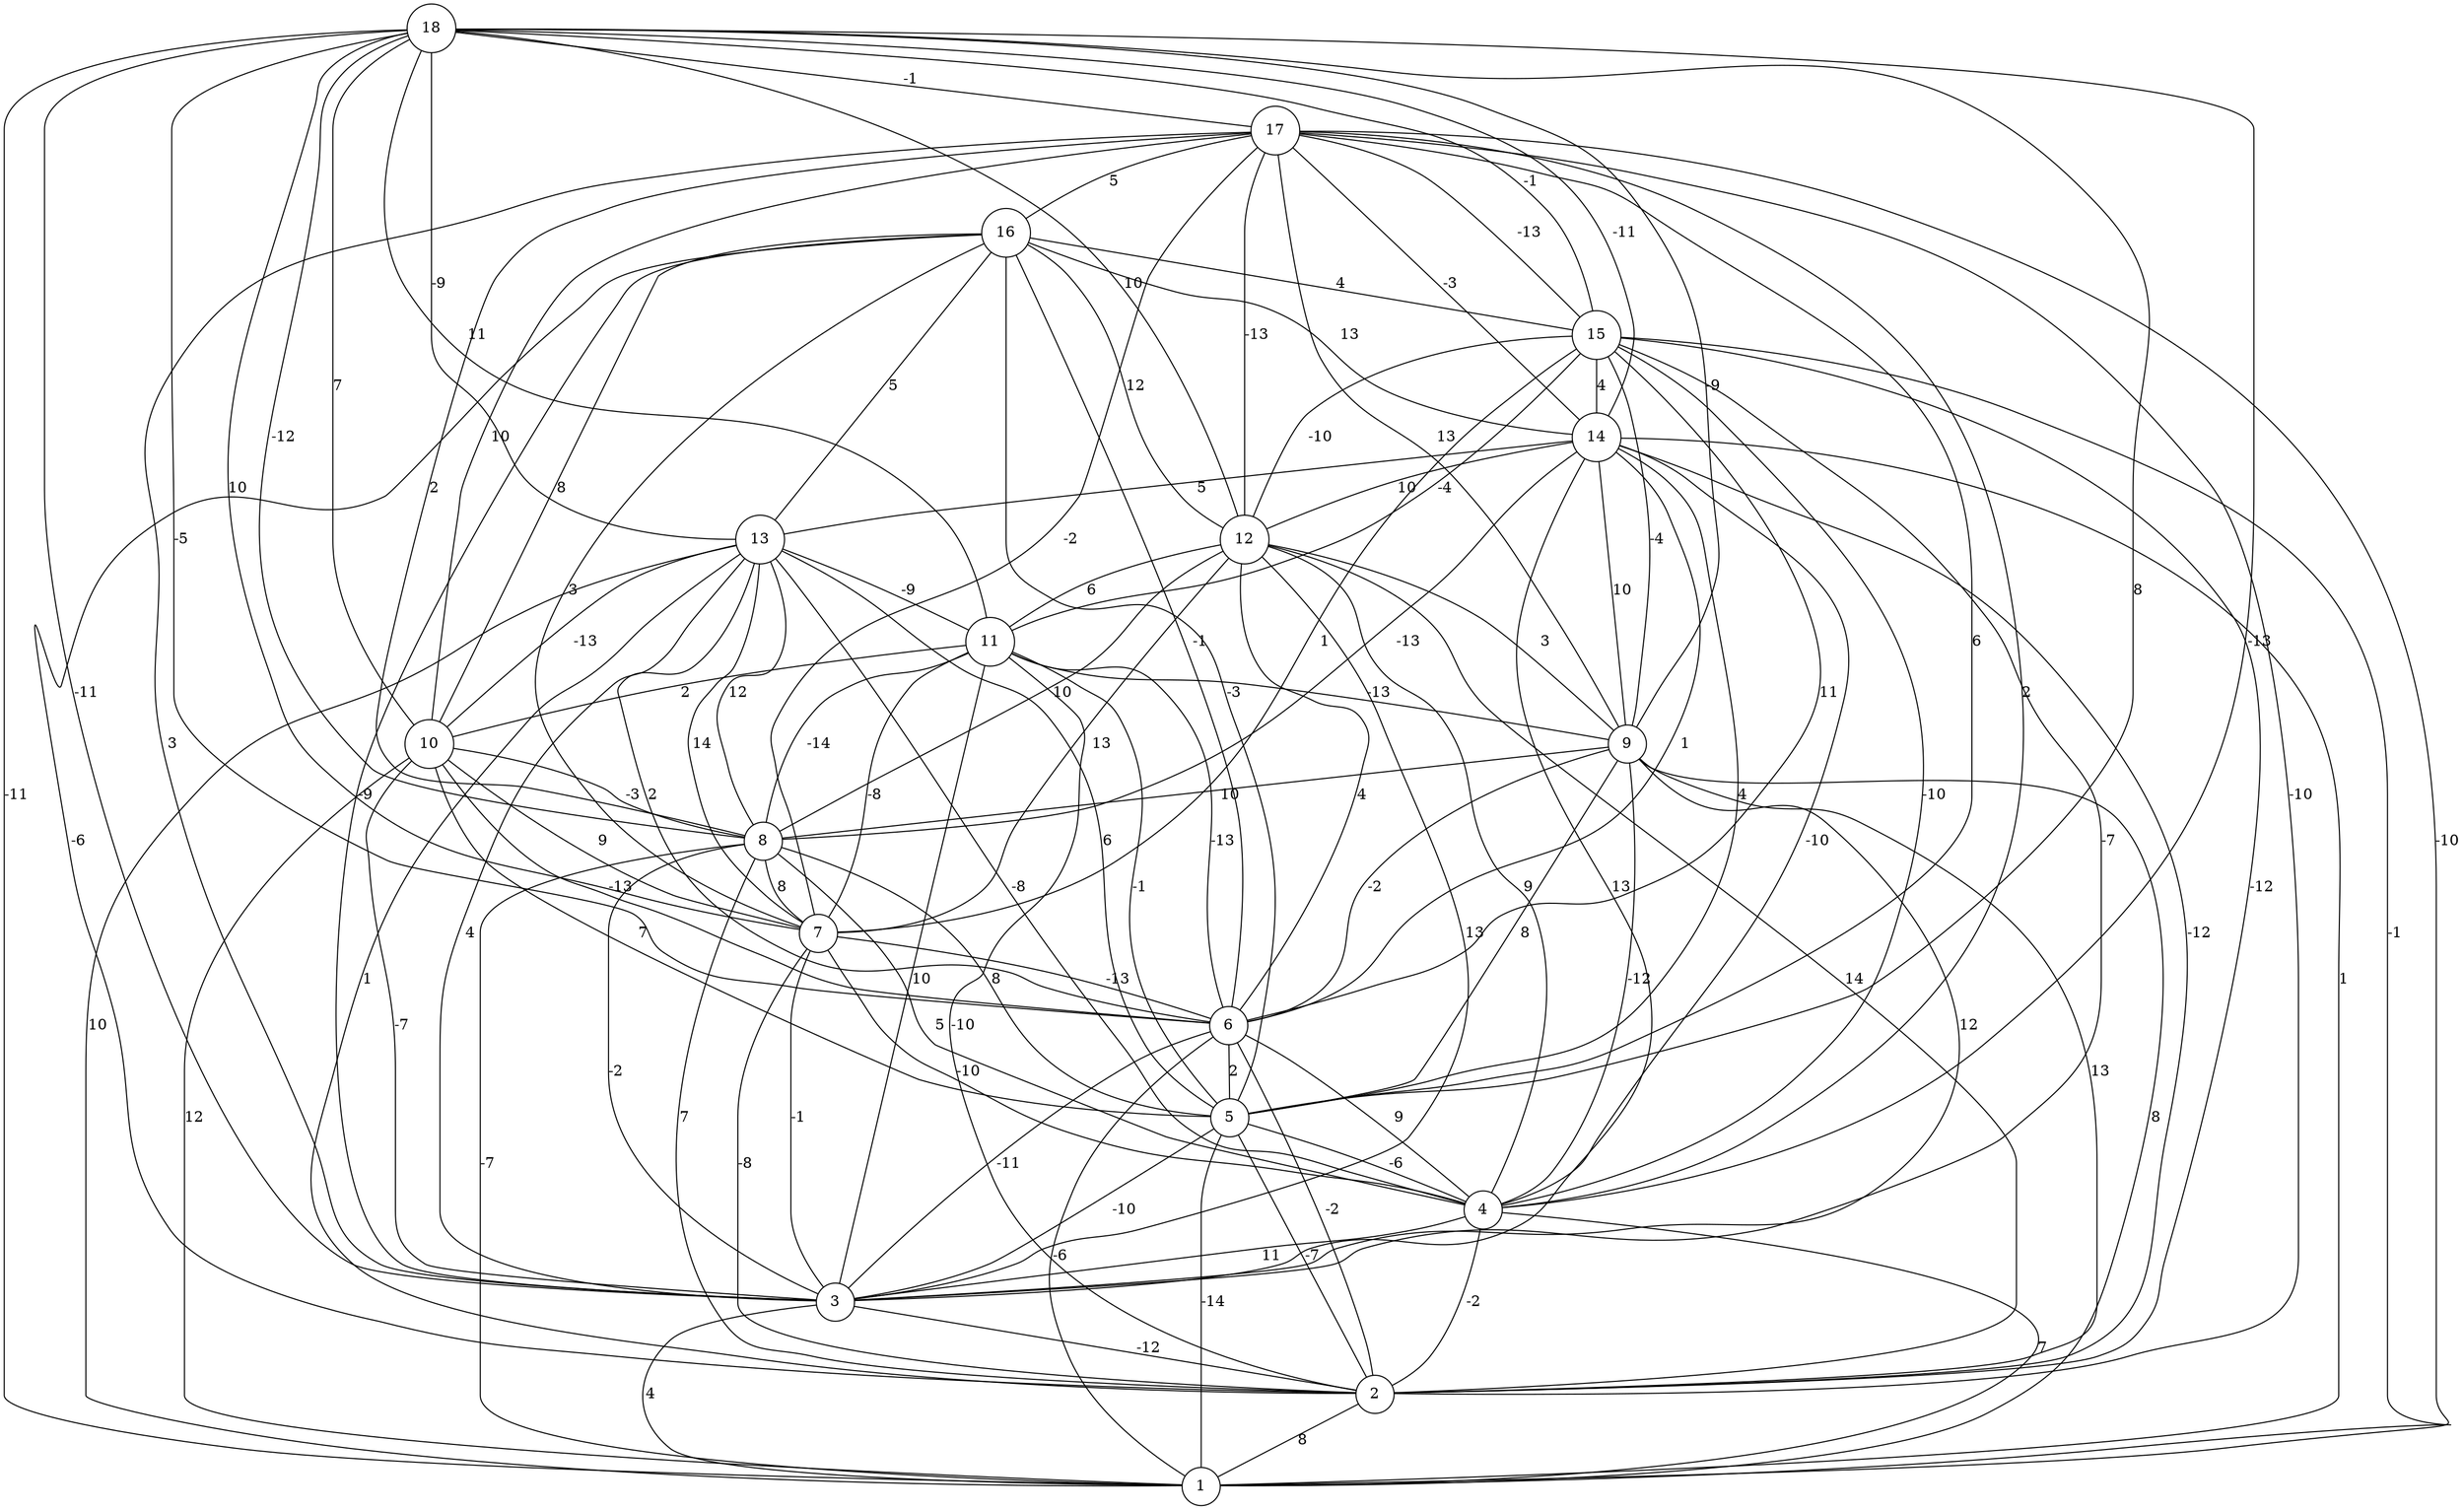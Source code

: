 graph { 
	 fontname="Helvetica,Arial,sans-serif" 
	 node [shape = circle]; 
	 18 -- 1 [label = "-11"];
	 18 -- 3 [label = "-11"];
	 18 -- 4 [label = "-13"];
	 18 -- 5 [label = "8"];
	 18 -- 6 [label = "-5"];
	 18 -- 7 [label = "10"];
	 18 -- 8 [label = "-12"];
	 18 -- 9 [label = "-9"];
	 18 -- 10 [label = "7"];
	 18 -- 11 [label = "11"];
	 18 -- 12 [label = "10"];
	 18 -- 13 [label = "-9"];
	 18 -- 14 [label = "-11"];
	 18 -- 15 [label = "-1"];
	 18 -- 17 [label = "-1"];
	 17 -- 1 [label = "-10"];
	 17 -- 2 [label = "-10"];
	 17 -- 3 [label = "3"];
	 17 -- 4 [label = "2"];
	 17 -- 5 [label = "6"];
	 17 -- 7 [label = "-2"];
	 17 -- 8 [label = "2"];
	 17 -- 9 [label = "13"];
	 17 -- 10 [label = "10"];
	 17 -- 12 [label = "-13"];
	 17 -- 14 [label = "-3"];
	 17 -- 15 [label = "-13"];
	 17 -- 16 [label = "5"];
	 16 -- 2 [label = "-6"];
	 16 -- 3 [label = "-9"];
	 16 -- 5 [label = "-3"];
	 16 -- 6 [label = "-1"];
	 16 -- 7 [label = "3"];
	 16 -- 10 [label = "8"];
	 16 -- 12 [label = "12"];
	 16 -- 13 [label = "5"];
	 16 -- 14 [label = "13"];
	 16 -- 15 [label = "4"];
	 15 -- 1 [label = "-1"];
	 15 -- 2 [label = "-12"];
	 15 -- 3 [label = "-7"];
	 15 -- 4 [label = "-10"];
	 15 -- 6 [label = "11"];
	 15 -- 7 [label = "1"];
	 15 -- 9 [label = "-4"];
	 15 -- 11 [label = "-4"];
	 15 -- 12 [label = "-10"];
	 15 -- 14 [label = "4"];
	 14 -- 1 [label = "1"];
	 14 -- 2 [label = "-12"];
	 14 -- 3 [label = "13"];
	 14 -- 4 [label = "-10"];
	 14 -- 5 [label = "4"];
	 14 -- 6 [label = "1"];
	 14 -- 8 [label = "-13"];
	 14 -- 9 [label = "10"];
	 14 -- 12 [label = "10"];
	 14 -- 13 [label = "5"];
	 13 -- 1 [label = "10"];
	 13 -- 2 [label = "1"];
	 13 -- 3 [label = "4"];
	 13 -- 4 [label = "-8"];
	 13 -- 5 [label = "6"];
	 13 -- 6 [label = "2"];
	 13 -- 7 [label = "14"];
	 13 -- 8 [label = "12"];
	 13 -- 10 [label = "-13"];
	 13 -- 11 [label = "-9"];
	 12 -- 2 [label = "14"];
	 12 -- 3 [label = "13"];
	 12 -- 4 [label = "9"];
	 12 -- 6 [label = "4"];
	 12 -- 7 [label = "13"];
	 12 -- 8 [label = "10"];
	 12 -- 9 [label = "3"];
	 12 -- 11 [label = "6"];
	 11 -- 2 [label = "-10"];
	 11 -- 3 [label = "10"];
	 11 -- 5 [label = "-1"];
	 11 -- 6 [label = "-13"];
	 11 -- 7 [label = "-8"];
	 11 -- 8 [label = "-14"];
	 11 -- 9 [label = "-13"];
	 11 -- 10 [label = "2"];
	 10 -- 1 [label = "12"];
	 10 -- 3 [label = "-7"];
	 10 -- 5 [label = "7"];
	 10 -- 6 [label = "-13"];
	 10 -- 7 [label = "9"];
	 10 -- 8 [label = "-3"];
	 9 -- 1 [label = "8"];
	 9 -- 2 [label = "13"];
	 9 -- 3 [label = "12"];
	 9 -- 4 [label = "-12"];
	 9 -- 5 [label = "8"];
	 9 -- 6 [label = "-2"];
	 9 -- 8 [label = "10"];
	 8 -- 1 [label = "-7"];
	 8 -- 2 [label = "7"];
	 8 -- 3 [label = "-2"];
	 8 -- 4 [label = "5"];
	 8 -- 5 [label = "8"];
	 8 -- 7 [label = "8"];
	 7 -- 2 [label = "-8"];
	 7 -- 3 [label = "-1"];
	 7 -- 4 [label = "-10"];
	 7 -- 6 [label = "-13"];
	 6 -- 1 [label = "-6"];
	 6 -- 2 [label = "-2"];
	 6 -- 3 [label = "-11"];
	 6 -- 4 [label = "9"];
	 6 -- 5 [label = "2"];
	 5 -- 1 [label = "-14"];
	 5 -- 2 [label = "-7"];
	 5 -- 3 [label = "-10"];
	 5 -- 4 [label = "-6"];
	 4 -- 1 [label = "7"];
	 4 -- 2 [label = "-2"];
	 4 -- 3 [label = "11"];
	 3 -- 1 [label = "4"];
	 3 -- 2 [label = "-12"];
	 2 -- 1 [label = "8"];
	 1;
	 2;
	 3;
	 4;
	 5;
	 6;
	 7;
	 8;
	 9;
	 10;
	 11;
	 12;
	 13;
	 14;
	 15;
	 16;
	 17;
	 18;
}

